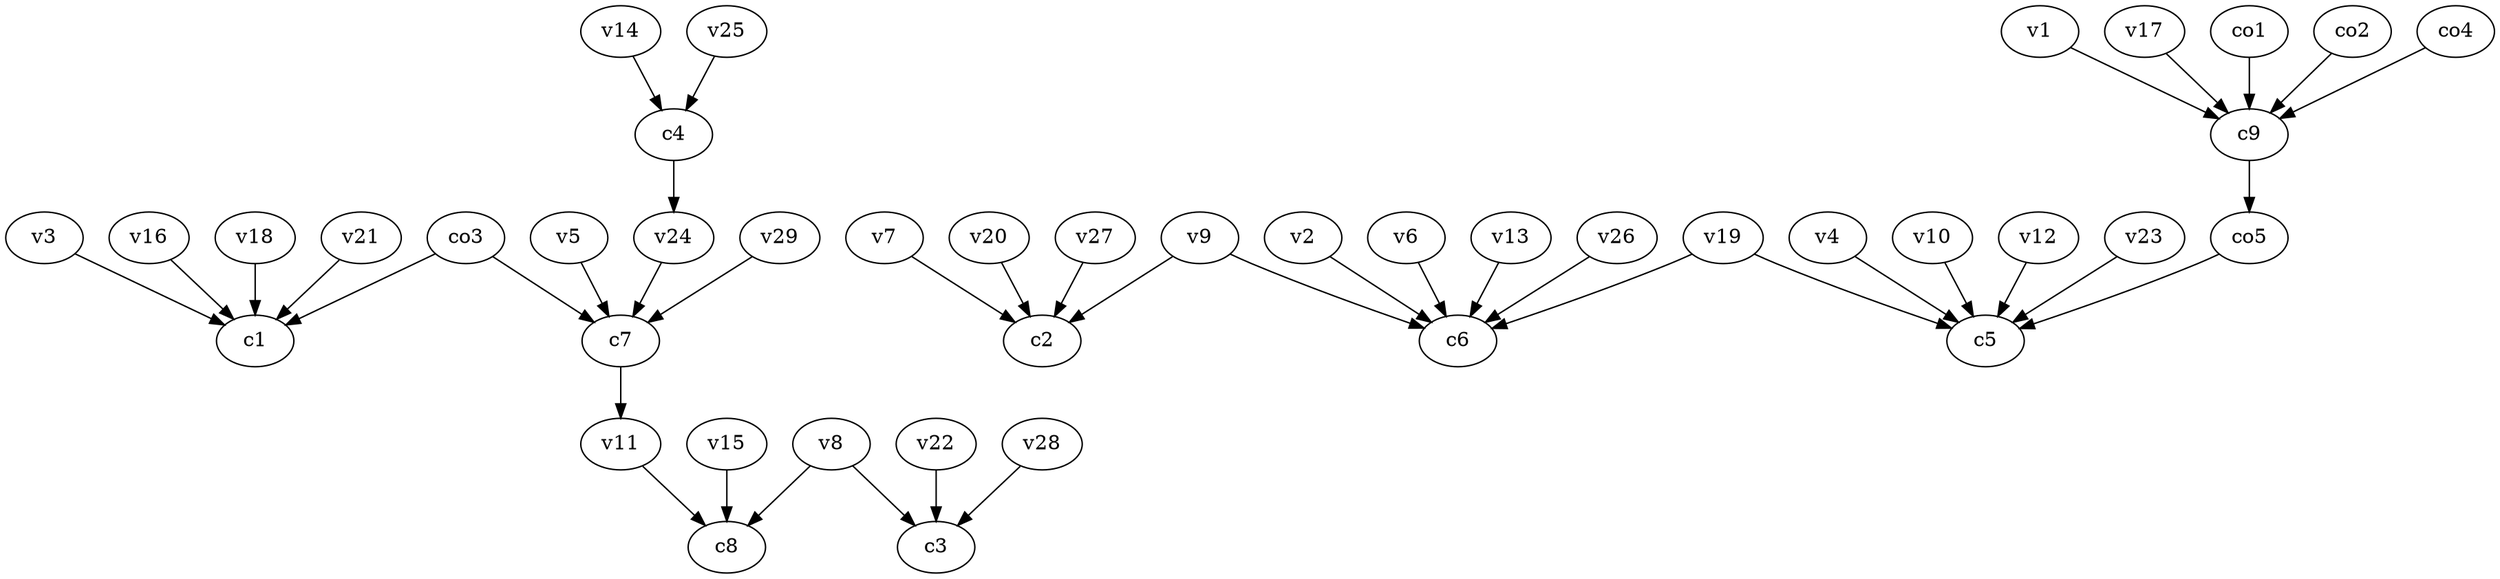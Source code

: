 strict digraph  {
c1;
c2;
c3;
c4;
c5;
c6;
c7;
c8;
c9;
v1;
v2;
v3;
v4;
v5;
v6;
v7;
v8;
v9;
v10;
v11;
v12;
v13;
v14;
v15;
v16;
v17;
v18;
v19;
v20;
v21;
v22;
v23;
v24;
v25;
v26;
v27;
v28;
v29;
co1;
co2;
co3;
co4;
co5;
c4 -> v24  [weight=1];
c7 -> v11  [weight=1];
c9 -> co5  [weight=1];
v1 -> c9  [weight=1];
v2 -> c6  [weight=1];
v3 -> c1  [weight=1];
v4 -> c5  [weight=1];
v5 -> c7  [weight=1];
v6 -> c6  [weight=1];
v7 -> c2  [weight=1];
v8 -> c8  [weight=1];
v8 -> c3  [weight=1];
v9 -> c6  [weight=1];
v9 -> c2  [weight=1];
v10 -> c5  [weight=1];
v11 -> c8  [weight=1];
v12 -> c5  [weight=1];
v13 -> c6  [weight=1];
v14 -> c4  [weight=1];
v15 -> c8  [weight=1];
v16 -> c1  [weight=1];
v17 -> c9  [weight=1];
v18 -> c1  [weight=1];
v19 -> c6  [weight=1];
v19 -> c5  [weight=1];
v20 -> c2  [weight=1];
v21 -> c1  [weight=1];
v22 -> c3  [weight=1];
v23 -> c5  [weight=1];
v24 -> c7  [weight=1];
v25 -> c4  [weight=1];
v26 -> c6  [weight=1];
v27 -> c2  [weight=1];
v28 -> c3  [weight=1];
v29 -> c7  [weight=1];
co1 -> c9  [weight=1];
co2 -> c9  [weight=1];
co3 -> c7  [weight=1];
co3 -> c1  [weight=1];
co4 -> c9  [weight=1];
co5 -> c5  [weight=1];
}
